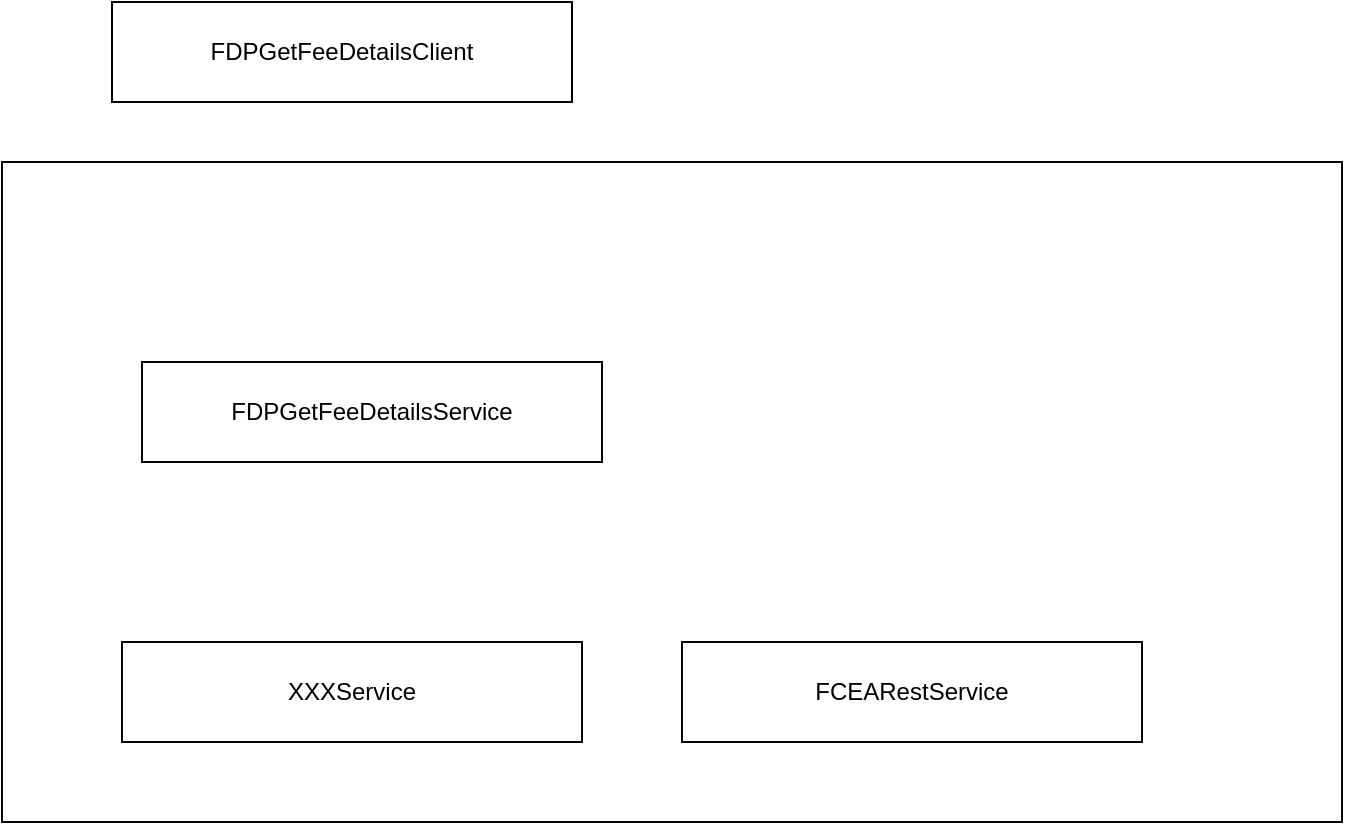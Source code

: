 <mxfile version="15.5.6" type="github"><diagram id="DsSjJjClkw_anlTKbf98" name="Page-1"><mxGraphModel dx="1341" dy="796" grid="1" gridSize="10" guides="1" tooltips="1" connect="1" arrows="1" fold="1" page="1" pageScale="1" pageWidth="850" pageHeight="1100" math="0" shadow="0"><root><mxCell id="0"/><mxCell id="1" parent="0"/><mxCell id="fcozuPdxGlwMEgor9Uya-1" value="" style="rounded=0;whiteSpace=wrap;html=1;" parent="1" vertex="1"><mxGeometry x="70" y="250" width="670" height="330" as="geometry"/></mxCell><mxCell id="fcozuPdxGlwMEgor9Uya-6" value="FDPGetFeeDetailsService" style="rounded=0;whiteSpace=wrap;html=1;" parent="1" vertex="1"><mxGeometry x="140" y="350" width="230" height="50" as="geometry"/></mxCell><mxCell id="fcozuPdxGlwMEgor9Uya-7" style="edgeStyle=orthogonalEdgeStyle;rounded=0;orthogonalLoop=1;jettySize=auto;html=1;exitX=0.5;exitY=1;exitDx=0;exitDy=0;" parent="1" edge="1"><mxGeometry relative="1" as="geometry"><mxPoint x="295" y="450" as="sourcePoint"/><mxPoint x="295" y="450" as="targetPoint"/></mxGeometry></mxCell><mxCell id="fcozuPdxGlwMEgor9Uya-9" value="FCEARestService" style="rounded=0;whiteSpace=wrap;html=1;" parent="1" vertex="1"><mxGeometry x="410" y="490" width="230" height="50" as="geometry"/></mxCell><mxCell id="fcozuPdxGlwMEgor9Uya-11" value="XXXService" style="rounded=0;whiteSpace=wrap;html=1;" parent="1" vertex="1"><mxGeometry x="130" y="490" width="230" height="50" as="geometry"/></mxCell><mxCell id="fcozuPdxGlwMEgor9Uya-14" value="FDPGetFeeDetailsClient" style="rounded=0;whiteSpace=wrap;html=1;" parent="1" vertex="1"><mxGeometry x="125" y="170" width="230" height="50" as="geometry"/></mxCell></root></mxGraphModel></diagram></mxfile>